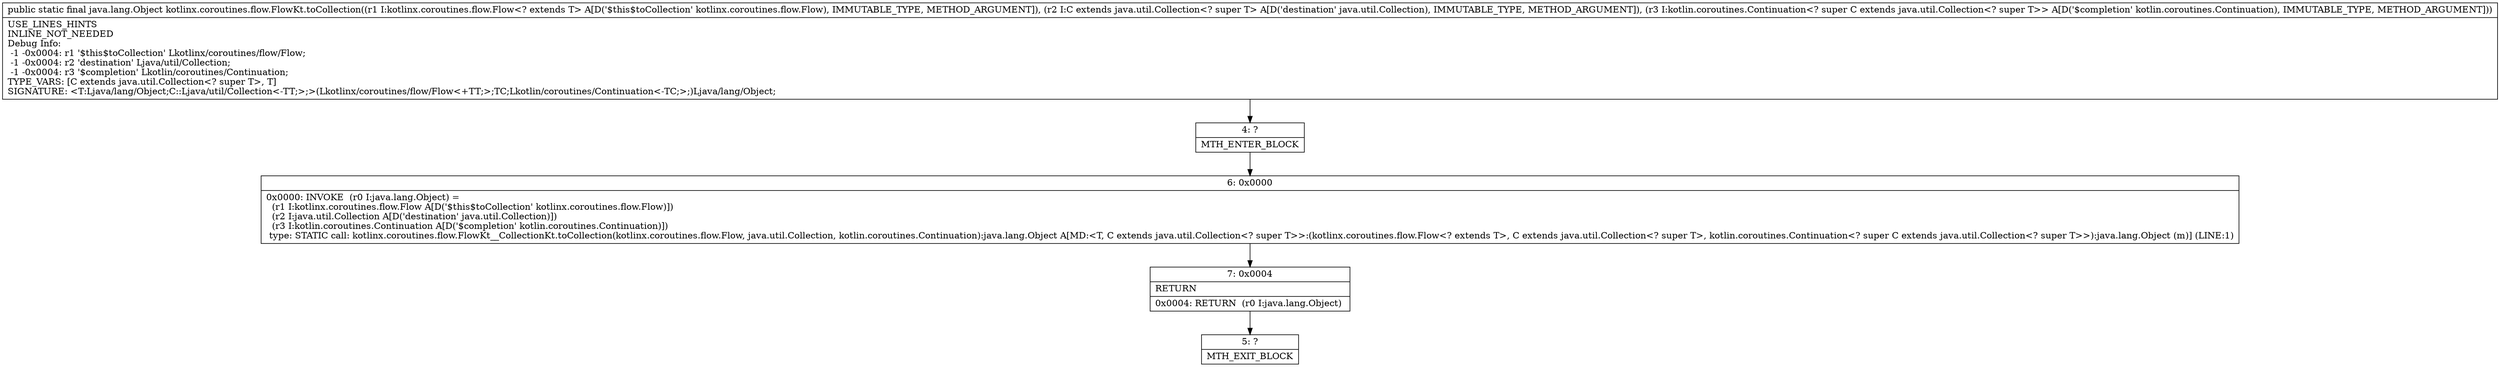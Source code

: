 digraph "CFG forkotlinx.coroutines.flow.FlowKt.toCollection(Lkotlinx\/coroutines\/flow\/Flow;Ljava\/util\/Collection;Lkotlin\/coroutines\/Continuation;)Ljava\/lang\/Object;" {
Node_4 [shape=record,label="{4\:\ ?|MTH_ENTER_BLOCK\l}"];
Node_6 [shape=record,label="{6\:\ 0x0000|0x0000: INVOKE  (r0 I:java.lang.Object) = \l  (r1 I:kotlinx.coroutines.flow.Flow A[D('$this$toCollection' kotlinx.coroutines.flow.Flow)])\l  (r2 I:java.util.Collection A[D('destination' java.util.Collection)])\l  (r3 I:kotlin.coroutines.Continuation A[D('$completion' kotlin.coroutines.Continuation)])\l type: STATIC call: kotlinx.coroutines.flow.FlowKt__CollectionKt.toCollection(kotlinx.coroutines.flow.Flow, java.util.Collection, kotlin.coroutines.Continuation):java.lang.Object A[MD:\<T, C extends java.util.Collection\<? super T\>\>:(kotlinx.coroutines.flow.Flow\<? extends T\>, C extends java.util.Collection\<? super T\>, kotlin.coroutines.Continuation\<? super C extends java.util.Collection\<? super T\>\>):java.lang.Object (m)] (LINE:1)\l}"];
Node_7 [shape=record,label="{7\:\ 0x0004|RETURN\l|0x0004: RETURN  (r0 I:java.lang.Object) \l}"];
Node_5 [shape=record,label="{5\:\ ?|MTH_EXIT_BLOCK\l}"];
MethodNode[shape=record,label="{public static final java.lang.Object kotlinx.coroutines.flow.FlowKt.toCollection((r1 I:kotlinx.coroutines.flow.Flow\<? extends T\> A[D('$this$toCollection' kotlinx.coroutines.flow.Flow), IMMUTABLE_TYPE, METHOD_ARGUMENT]), (r2 I:C extends java.util.Collection\<? super T\> A[D('destination' java.util.Collection), IMMUTABLE_TYPE, METHOD_ARGUMENT]), (r3 I:kotlin.coroutines.Continuation\<? super C extends java.util.Collection\<? super T\>\> A[D('$completion' kotlin.coroutines.Continuation), IMMUTABLE_TYPE, METHOD_ARGUMENT]))  | USE_LINES_HINTS\lINLINE_NOT_NEEDED\lDebug Info:\l  \-1 \-0x0004: r1 '$this$toCollection' Lkotlinx\/coroutines\/flow\/Flow;\l  \-1 \-0x0004: r2 'destination' Ljava\/util\/Collection;\l  \-1 \-0x0004: r3 '$completion' Lkotlin\/coroutines\/Continuation;\lTYPE_VARS: [C extends java.util.Collection\<? super T\>, T]\lSIGNATURE: \<T:Ljava\/lang\/Object;C::Ljava\/util\/Collection\<\-TT;\>;\>(Lkotlinx\/coroutines\/flow\/Flow\<+TT;\>;TC;Lkotlin\/coroutines\/Continuation\<\-TC;\>;)Ljava\/lang\/Object;\l}"];
MethodNode -> Node_4;Node_4 -> Node_6;
Node_6 -> Node_7;
Node_7 -> Node_5;
}

